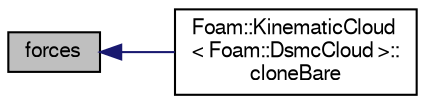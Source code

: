 digraph "forces"
{
  bgcolor="transparent";
  edge [fontname="FreeSans",fontsize="10",labelfontname="FreeSans",labelfontsize="10"];
  node [fontname="FreeSans",fontsize="10",shape=record];
  rankdir="LR";
  Node84 [label="forces",height=0.2,width=0.4,color="black", fillcolor="grey75", style="filled", fontcolor="black"];
  Node84 -> Node85 [dir="back",color="midnightblue",fontsize="10",style="solid",fontname="FreeSans"];
  Node85 [label="Foam::KinematicCloud\l\< Foam::DsmcCloud \>::\lcloneBare",height=0.2,width=0.4,color="black",URL="$a23786.html#a519c85b79b984c70934c244a934588ca",tooltip="Construct and return bare clone based on (this) with new name. "];
}
